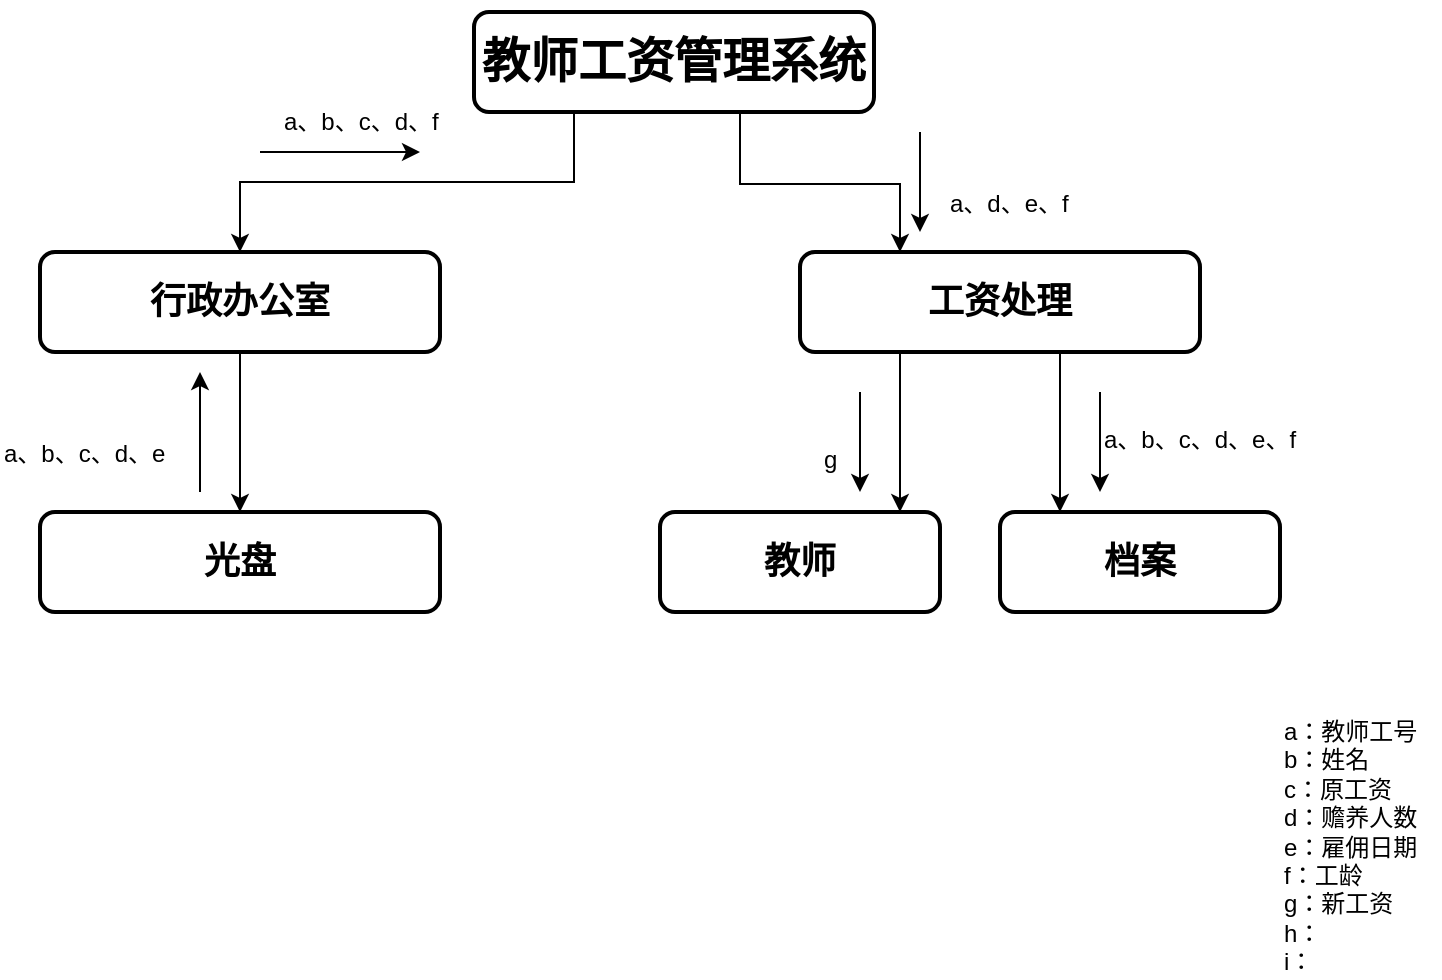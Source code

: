 <mxfile version="12.0.2" type="device" pages="1"><diagram name="Page-1" id="19d8dcba-68ad-dc05-1034-9cf7b2a963f6"><mxGraphModel dx="1463" dy="763" grid="1" gridSize="10" guides="1" tooltips="1" connect="1" arrows="1" fold="1" page="1" pageScale="1" pageWidth="1100" pageHeight="850" background="#ffffff" math="0" shadow="0"><root><mxCell id="0"/><mxCell id="1" parent="0"/><mxCell id="-zTmciTU4GG6ta-iX6Vv-2" value="" style="edgeStyle=orthogonalEdgeStyle;rounded=0;orthogonalLoop=1;jettySize=auto;html=1;exitX=0.25;exitY=1;exitDx=0;exitDy=0;" edge="1" parent="1" source="6257edae8c83ed4a-1" target="-zTmciTU4GG6ta-iX6Vv-1"><mxGeometry relative="1" as="geometry"/></mxCell><mxCell id="-zTmciTU4GG6ta-iX6Vv-4" value="" style="edgeStyle=orthogonalEdgeStyle;rounded=0;orthogonalLoop=1;jettySize=auto;html=1;" edge="1" parent="1" source="6257edae8c83ed4a-1" target="-zTmciTU4GG6ta-iX6Vv-3"><mxGeometry relative="1" as="geometry"><Array as="points"><mxPoint x="1020" y="226"/><mxPoint x="1100" y="226"/></Array></mxGeometry></mxCell><mxCell id="6257edae8c83ed4a-1" value="&lt;h1&gt;教师工资管理系统&lt;/h1&gt;" style="whiteSpace=wrap;html=1;rounded=1;shadow=0;comic=0;strokeWidth=2;fillColor=#ffffff;fontFamily=Verdana;align=center;fontSize=12;fontStyle=1" parent="1" vertex="1"><mxGeometry x="887" y="140" width="200" height="50" as="geometry"/></mxCell><mxCell id="-zTmciTU4GG6ta-iX6Vv-10" value="" style="edgeStyle=orthogonalEdgeStyle;rounded=0;orthogonalLoop=1;jettySize=auto;html=1;exitX=0.25;exitY=1;exitDx=0;exitDy=0;" edge="1" parent="1" source="-zTmciTU4GG6ta-iX6Vv-3"><mxGeometry relative="1" as="geometry"><mxPoint x="1100" y="390" as="targetPoint"/><Array as="points"><mxPoint x="1100" y="390"/></Array></mxGeometry></mxCell><mxCell id="-zTmciTU4GG6ta-iX6Vv-13" value="" style="edgeStyle=orthogonalEdgeStyle;rounded=0;orthogonalLoop=1;jettySize=auto;html=1;" edge="1" parent="1" source="-zTmciTU4GG6ta-iX6Vv-3"><mxGeometry relative="1" as="geometry"><mxPoint x="1180" y="390" as="targetPoint"/><Array as="points"><mxPoint x="1180" y="390"/></Array></mxGeometry></mxCell><mxCell id="-zTmciTU4GG6ta-iX6Vv-3" value="&lt;h2&gt;工资处理&lt;/h2&gt;" style="whiteSpace=wrap;html=1;rounded=1;shadow=0;comic=0;strokeWidth=2;fillColor=#ffffff;fontFamily=Verdana;align=center;fontSize=12;fontStyle=1" vertex="1" parent="1"><mxGeometry x="1050" y="260" width="200" height="50" as="geometry"/></mxCell><mxCell id="-zTmciTU4GG6ta-iX6Vv-12" value="&lt;h2&gt;档案&lt;/h2&gt;" style="whiteSpace=wrap;html=1;rounded=1;shadow=0;comic=0;strokeWidth=2;fillColor=#ffffff;fontFamily=Verdana;align=center;fontSize=12;fontStyle=1" vertex="1" parent="1"><mxGeometry x="1150" y="390" width="140" height="50" as="geometry"/></mxCell><mxCell id="-zTmciTU4GG6ta-iX6Vv-9" value="&lt;h2&gt;教师&lt;/h2&gt;" style="whiteSpace=wrap;html=1;rounded=1;shadow=0;comic=0;strokeWidth=2;fillColor=#ffffff;fontFamily=Verdana;align=center;fontSize=12;fontStyle=1" vertex="1" parent="1"><mxGeometry x="980" y="390" width="140" height="50" as="geometry"/></mxCell><mxCell id="-zTmciTU4GG6ta-iX6Vv-8" value="" style="edgeStyle=orthogonalEdgeStyle;rounded=0;orthogonalLoop=1;jettySize=auto;html=1;" edge="1" parent="1" source="-zTmciTU4GG6ta-iX6Vv-1" target="-zTmciTU4GG6ta-iX6Vv-7"><mxGeometry relative="1" as="geometry"/></mxCell><mxCell id="-zTmciTU4GG6ta-iX6Vv-1" value="&lt;h2&gt;行政办公室&lt;/h2&gt;" style="whiteSpace=wrap;html=1;rounded=1;shadow=0;comic=0;strokeWidth=2;fillColor=#ffffff;fontFamily=Verdana;align=center;fontSize=12;fontStyle=1" vertex="1" parent="1"><mxGeometry x="670" y="260" width="200" height="50" as="geometry"/></mxCell><mxCell id="-zTmciTU4GG6ta-iX6Vv-7" value="&lt;h2&gt;光盘&lt;/h2&gt;" style="whiteSpace=wrap;html=1;rounded=1;shadow=0;comic=0;strokeWidth=2;fillColor=#ffffff;fontFamily=Verdana;align=center;fontSize=12;fontStyle=1" vertex="1" parent="1"><mxGeometry x="670" y="390" width="200" height="50" as="geometry"/></mxCell><mxCell id="-zTmciTU4GG6ta-iX6Vv-15" value="a：教师工号&lt;br&gt;b：姓名&lt;br&gt;c：原工资&lt;br&gt;d：赡养人数&lt;br&gt;e：雇佣日期&lt;br&gt;f：工龄&lt;br&gt;g：新工资&lt;br&gt;h：&lt;br&gt;i：" style="text;html=1;resizable=0;points=[];autosize=1;align=left;verticalAlign=top;spacingTop=-4;" vertex="1" parent="1"><mxGeometry x="1290" y="490" width="80" height="120" as="geometry"/></mxCell><mxCell id="-zTmciTU4GG6ta-iX6Vv-16" value="" style="endArrow=classic;html=1;" edge="1" parent="1"><mxGeometry width="50" height="50" relative="1" as="geometry"><mxPoint x="750" y="380" as="sourcePoint"/><mxPoint x="750" y="320" as="targetPoint"/></mxGeometry></mxCell><mxCell id="-zTmciTU4GG6ta-iX6Vv-17" value="" style="endArrow=classic;html=1;" edge="1" parent="1"><mxGeometry width="50" height="50" relative="1" as="geometry"><mxPoint x="780" y="210" as="sourcePoint"/><mxPoint x="860" y="210" as="targetPoint"/></mxGeometry></mxCell><mxCell id="-zTmciTU4GG6ta-iX6Vv-18" value="" style="endArrow=classic;html=1;" edge="1" parent="1"><mxGeometry width="50" height="50" relative="1" as="geometry"><mxPoint x="1110" y="200" as="sourcePoint"/><mxPoint x="1110" y="250" as="targetPoint"/></mxGeometry></mxCell><mxCell id="-zTmciTU4GG6ta-iX6Vv-19" value="" style="endArrow=classic;html=1;" edge="1" parent="1"><mxGeometry width="50" height="50" relative="1" as="geometry"><mxPoint x="1080" y="330" as="sourcePoint"/><mxPoint x="1080" y="380" as="targetPoint"/></mxGeometry></mxCell><mxCell id="-zTmciTU4GG6ta-iX6Vv-20" value="" style="endArrow=classic;html=1;" edge="1" parent="1"><mxGeometry width="50" height="50" relative="1" as="geometry"><mxPoint x="1200" y="330" as="sourcePoint"/><mxPoint x="1200" y="380" as="targetPoint"/></mxGeometry></mxCell><mxCell id="-zTmciTU4GG6ta-iX6Vv-21" value="a、b、c、d、e" style="text;html=1;resizable=0;points=[];autosize=1;align=left;verticalAlign=top;spacingTop=-4;" vertex="1" parent="1"><mxGeometry x="650" y="351" width="100" height="20" as="geometry"/></mxCell><mxCell id="-zTmciTU4GG6ta-iX6Vv-22" value="a、b、c、d、f" style="text;html=1;resizable=0;points=[];autosize=1;align=left;verticalAlign=top;spacingTop=-4;" vertex="1" parent="1"><mxGeometry x="790" y="185" width="90" height="20" as="geometry"/></mxCell><mxCell id="-zTmciTU4GG6ta-iX6Vv-23" value="a、d、e、f" style="text;html=1;resizable=0;points=[];autosize=1;align=left;verticalAlign=top;spacingTop=-4;" vertex="1" parent="1"><mxGeometry x="1123" y="226" width="70" height="20" as="geometry"/></mxCell><mxCell id="-zTmciTU4GG6ta-iX6Vv-24" value="g" style="text;html=1;resizable=0;points=[];autosize=1;align=left;verticalAlign=top;spacingTop=-4;" vertex="1" parent="1"><mxGeometry x="1060" y="354" width="20" height="20" as="geometry"/></mxCell><mxCell id="-zTmciTU4GG6ta-iX6Vv-25" value="a、b、c、d、e、f" style="text;html=1;resizable=0;points=[];autosize=1;align=left;verticalAlign=top;spacingTop=-4;" vertex="1" parent="1"><mxGeometry x="1200" y="344" width="110" height="20" as="geometry"/></mxCell></root></mxGraphModel></diagram></mxfile>